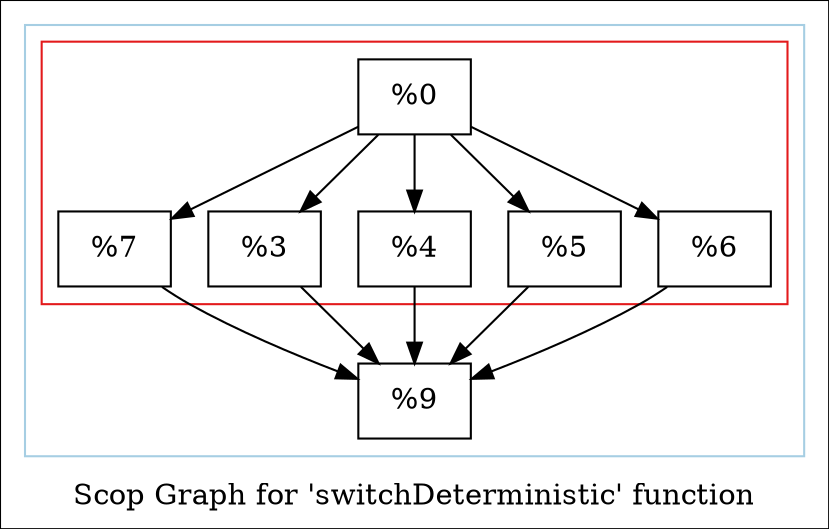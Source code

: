 digraph "Scop Graph for 'switchDeterministic' function" {
	label="Scop Graph for 'switchDeterministic' function";

	Node0x16dc7d0 [shape=record,label="{%0}"];
	Node0x16dc7d0 -> Node0x16db940;
	Node0x16dc7d0 -> Node0x16db610;
	Node0x16dc7d0 -> Node0x16dcab0;
	Node0x16dc7d0 -> Node0x16de270;
	Node0x16dc7d0 -> Node0x16de150;
	Node0x16db940 [shape=record,label="{%7}"];
	Node0x16db940 -> Node0x16ddfe0;
	Node0x16ddfe0 [shape=record,label="{%9}"];
	Node0x16db610 [shape=record,label="{%3}"];
	Node0x16db610 -> Node0x16ddfe0;
	Node0x16dcab0 [shape=record,label="{%4}"];
	Node0x16dcab0 -> Node0x16ddfe0;
	Node0x16de270 [shape=record,label="{%5}"];
	Node0x16de270 -> Node0x16ddfe0;
	Node0x16de150 [shape=record,label="{%6}"];
	Node0x16de150 -> Node0x16ddfe0;
	colorscheme = "paired12"
        subgraph cluster_0x16add50 {
          label = "";
          style = solid;
          color = 1
          subgraph cluster_0x1707810 {
            label = "";
            style = solid;
            color = 6
            Node0x16dc7d0;
            Node0x16db940;
            Node0x16db610;
            Node0x16dcab0;
            Node0x16de270;
            Node0x16de150;
          }
          Node0x16ddfe0;
        }
}
